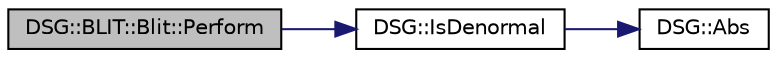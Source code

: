 digraph "DSG::BLIT::Blit::Perform"
{
  edge [fontname="Helvetica",fontsize="10",labelfontname="Helvetica",labelfontsize="10"];
  node [fontname="Helvetica",fontsize="10",shape=record];
  rankdir="LR";
  Node1 [label="DSG::BLIT::Blit::Perform",height=0.2,width=0.4,color="black", fillcolor="grey75", style="filled", fontcolor="black"];
  Node1 -> Node2 [color="midnightblue",fontsize="10",style="solid"];
  Node2 [label="DSG::IsDenormal",height=0.2,width=0.4,color="black", fillcolor="white", style="filled",URL="$namespace_d_s_g.html#a9eee3c39a1f45d42f0b4fa7201d3ba3d",tooltip="DSG::IsDenormal - Returns True if number is Denormal. "];
  Node2 -> Node3 [color="midnightblue",fontsize="10",style="solid"];
  Node3 [label="DSG::Abs",height=0.2,width=0.4,color="black", fillcolor="white", style="filled",URL="$namespace_d_s_g.html#a0af03bade7e25e8da80e3022af0e45a7",tooltip="DSG::Abs - Calculate absolute value. "];
}
